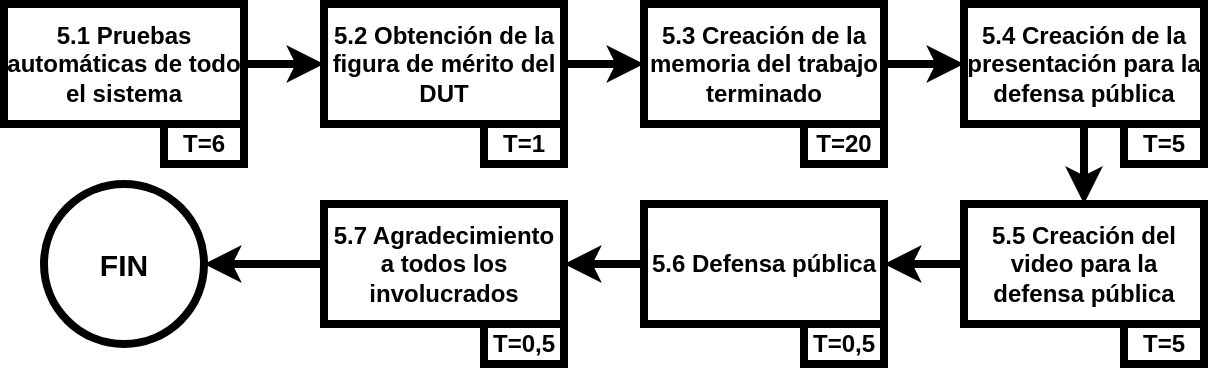 <mxfile version="14.6.13" type="device"><diagram id="Km45nGKdyIrDpt23akD-" name="Page-1"><mxGraphModel dx="868" dy="531" grid="1" gridSize="10" guides="1" tooltips="1" connect="1" arrows="1" fold="1" page="1" pageScale="1" pageWidth="850" pageHeight="1100" math="0" shadow="0"><root><mxCell id="0"/><mxCell id="1" parent="0"/><mxCell id="855dI58hiH70dnpMFXMX-10" style="edgeStyle=orthogonalEdgeStyle;rounded=0;orthogonalLoop=1;jettySize=auto;html=1;exitX=1;exitY=0.5;exitDx=0;exitDy=0;entryX=0;entryY=0.5;entryDx=0;entryDy=0;strokeWidth=4;" edge="1" parent="1" source="855dI58hiH70dnpMFXMX-1" target="855dI58hiH70dnpMFXMX-2"><mxGeometry relative="1" as="geometry"/></mxCell><mxCell id="855dI58hiH70dnpMFXMX-1" value="&lt;b&gt;5.1 Pruebas automáticas de todo el sistema&lt;/b&gt;" style="rounded=0;whiteSpace=wrap;html=1;strokeWidth=4;" vertex="1" parent="1"><mxGeometry x="40" y="40" width="120" height="60" as="geometry"/></mxCell><mxCell id="855dI58hiH70dnpMFXMX-11" style="edgeStyle=orthogonalEdgeStyle;rounded=0;orthogonalLoop=1;jettySize=auto;html=1;exitX=1;exitY=0.5;exitDx=0;exitDy=0;entryX=0;entryY=0.5;entryDx=0;entryDy=0;strokeWidth=4;" edge="1" parent="1" source="855dI58hiH70dnpMFXMX-2" target="855dI58hiH70dnpMFXMX-3"><mxGeometry relative="1" as="geometry"/></mxCell><mxCell id="855dI58hiH70dnpMFXMX-2" value="&lt;b&gt;5.2 Obtención de la figura de mérito del DUT&lt;/b&gt;" style="rounded=0;whiteSpace=wrap;html=1;strokeWidth=4;" vertex="1" parent="1"><mxGeometry x="200" y="40" width="120" height="60" as="geometry"/></mxCell><mxCell id="855dI58hiH70dnpMFXMX-12" style="edgeStyle=orthogonalEdgeStyle;rounded=0;orthogonalLoop=1;jettySize=auto;html=1;exitX=1;exitY=0.5;exitDx=0;exitDy=0;entryX=0;entryY=0.5;entryDx=0;entryDy=0;strokeWidth=4;" edge="1" parent="1" source="855dI58hiH70dnpMFXMX-3" target="855dI58hiH70dnpMFXMX-4"><mxGeometry relative="1" as="geometry"/></mxCell><mxCell id="855dI58hiH70dnpMFXMX-3" value="&lt;b&gt;5.3 Creación de la memoria del trabajo terminado&lt;/b&gt;" style="rounded=0;whiteSpace=wrap;html=1;strokeWidth=4;" vertex="1" parent="1"><mxGeometry x="360" y="40" width="120" height="60" as="geometry"/></mxCell><mxCell id="855dI58hiH70dnpMFXMX-13" style="edgeStyle=orthogonalEdgeStyle;rounded=0;orthogonalLoop=1;jettySize=auto;html=1;exitX=0.5;exitY=1;exitDx=0;exitDy=0;entryX=0.5;entryY=0;entryDx=0;entryDy=0;strokeWidth=4;" edge="1" parent="1" source="855dI58hiH70dnpMFXMX-4" target="855dI58hiH70dnpMFXMX-5"><mxGeometry relative="1" as="geometry"/></mxCell><mxCell id="855dI58hiH70dnpMFXMX-4" value="&lt;b&gt;5.4 Creación de la presentación para la defensa pública&lt;/b&gt;" style="rounded=0;whiteSpace=wrap;html=1;strokeWidth=4;" vertex="1" parent="1"><mxGeometry x="520" y="40" width="120" height="60" as="geometry"/></mxCell><mxCell id="855dI58hiH70dnpMFXMX-14" style="edgeStyle=orthogonalEdgeStyle;rounded=0;orthogonalLoop=1;jettySize=auto;html=1;exitX=0;exitY=0.5;exitDx=0;exitDy=0;entryX=1;entryY=0.5;entryDx=0;entryDy=0;strokeWidth=4;" edge="1" parent="1" source="855dI58hiH70dnpMFXMX-5" target="855dI58hiH70dnpMFXMX-6"><mxGeometry relative="1" as="geometry"/></mxCell><mxCell id="855dI58hiH70dnpMFXMX-5" value="&lt;b&gt;5.5 Creación del video para la defensa pública&lt;/b&gt;" style="rounded=0;whiteSpace=wrap;html=1;strokeWidth=4;" vertex="1" parent="1"><mxGeometry x="520" y="140" width="120" height="60" as="geometry"/></mxCell><mxCell id="855dI58hiH70dnpMFXMX-15" style="edgeStyle=orthogonalEdgeStyle;rounded=0;orthogonalLoop=1;jettySize=auto;html=1;exitX=0;exitY=0.5;exitDx=0;exitDy=0;entryX=1;entryY=0.5;entryDx=0;entryDy=0;strokeWidth=4;" edge="1" parent="1" source="855dI58hiH70dnpMFXMX-6" target="855dI58hiH70dnpMFXMX-7"><mxGeometry relative="1" as="geometry"/></mxCell><mxCell id="855dI58hiH70dnpMFXMX-6" value="&lt;b&gt;5.6 Defensa pública&lt;/b&gt;" style="rounded=0;whiteSpace=wrap;html=1;strokeWidth=4;" vertex="1" parent="1"><mxGeometry x="360" y="140" width="120" height="60" as="geometry"/></mxCell><mxCell id="855dI58hiH70dnpMFXMX-16" style="edgeStyle=orthogonalEdgeStyle;rounded=0;orthogonalLoop=1;jettySize=auto;html=1;exitX=0;exitY=0.5;exitDx=0;exitDy=0;entryX=1;entryY=0.5;entryDx=0;entryDy=0;strokeWidth=4;" edge="1" parent="1" source="855dI58hiH70dnpMFXMX-7"><mxGeometry relative="1" as="geometry"><mxPoint x="140" y="170" as="targetPoint"/></mxGeometry></mxCell><mxCell id="855dI58hiH70dnpMFXMX-7" value="&lt;b&gt;5.7 Agradecimiento a todos los involucrados&lt;/b&gt;" style="rounded=0;whiteSpace=wrap;html=1;strokeWidth=4;" vertex="1" parent="1"><mxGeometry x="200" y="140" width="120" height="60" as="geometry"/></mxCell><mxCell id="855dI58hiH70dnpMFXMX-9" value="&lt;font style=&quot;font-size: 15px&quot;&gt;&lt;b&gt;FIN&lt;/b&gt;&lt;/font&gt;" style="ellipse;whiteSpace=wrap;html=1;aspect=fixed;strokeWidth=4;" vertex="1" parent="1"><mxGeometry x="60" y="130" width="80" height="80" as="geometry"/></mxCell><mxCell id="855dI58hiH70dnpMFXMX-17" value="&lt;b&gt;T=20&lt;/b&gt;" style="rounded=0;whiteSpace=wrap;html=1;strokeWidth=4;" vertex="1" parent="1"><mxGeometry x="440" y="100" width="40" height="20" as="geometry"/></mxCell><mxCell id="855dI58hiH70dnpMFXMX-18" value="&lt;b&gt;T=6&lt;/b&gt;" style="rounded=0;whiteSpace=wrap;html=1;strokeWidth=4;" vertex="1" parent="1"><mxGeometry x="120" y="100" width="40" height="20" as="geometry"/></mxCell><mxCell id="855dI58hiH70dnpMFXMX-19" value="&lt;b&gt;T=1&lt;/b&gt;" style="rounded=0;whiteSpace=wrap;html=1;strokeWidth=4;" vertex="1" parent="1"><mxGeometry x="280" y="100" width="40" height="20" as="geometry"/></mxCell><mxCell id="855dI58hiH70dnpMFXMX-20" value="&lt;b&gt;T=5&lt;/b&gt;" style="rounded=0;whiteSpace=wrap;html=1;strokeWidth=4;" vertex="1" parent="1"><mxGeometry x="600" y="100" width="40" height="20" as="geometry"/></mxCell><mxCell id="855dI58hiH70dnpMFXMX-21" value="&lt;b&gt;T=5&lt;/b&gt;" style="rounded=0;whiteSpace=wrap;html=1;strokeWidth=4;" vertex="1" parent="1"><mxGeometry x="600" y="200" width="40" height="20" as="geometry"/></mxCell><mxCell id="855dI58hiH70dnpMFXMX-22" value="&lt;b&gt;T=0,5&lt;/b&gt;" style="rounded=0;whiteSpace=wrap;html=1;strokeWidth=4;" vertex="1" parent="1"><mxGeometry x="440" y="200" width="40" height="20" as="geometry"/></mxCell><mxCell id="855dI58hiH70dnpMFXMX-23" value="&lt;b&gt;T=0,5&lt;/b&gt;" style="rounded=0;whiteSpace=wrap;html=1;strokeWidth=4;" vertex="1" parent="1"><mxGeometry x="280" y="200" width="40" height="20" as="geometry"/></mxCell></root></mxGraphModel></diagram></mxfile>